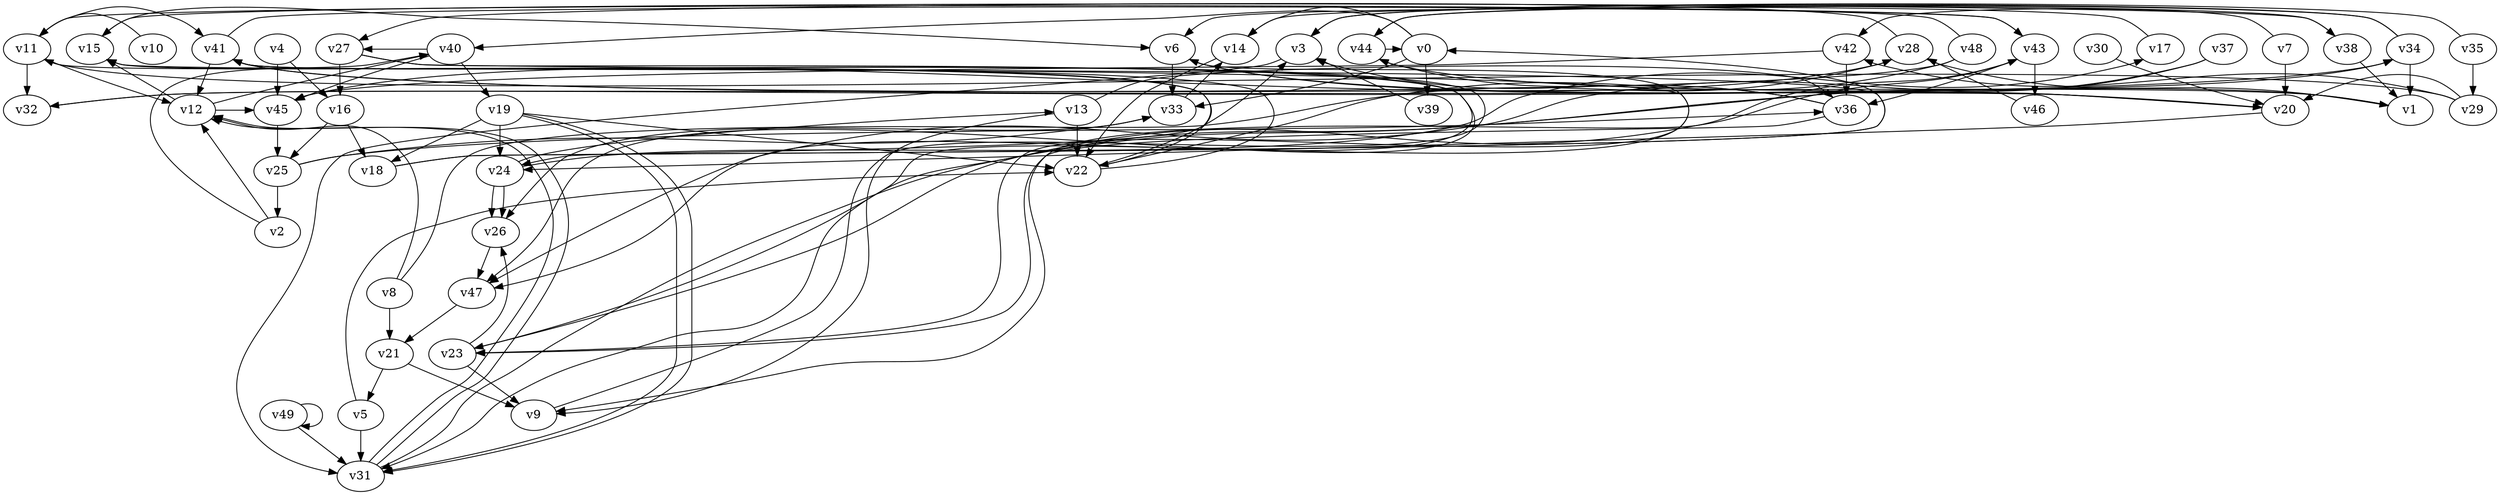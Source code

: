 // Benchmark game 63 - 50 vertices
digraph G {
    v0 [name="v0", player=1];
    v1 [name="v1", player=0];
    v2 [name="v2", player=1];
    v3 [name="v3", player=0];
    v4 [name="v4", player=1];
    v5 [name="v5", player=1, target=1];
    v6 [name="v6", player=0];
    v7 [name="v7", player=1];
    v8 [name="v8", player=1];
    v9 [name="v9", player=1];
    v10 [name="v10", player=0];
    v11 [name="v11", player=0, target=1];
    v12 [name="v12", player=0];
    v13 [name="v13", player=0];
    v14 [name="v14", player=0];
    v15 [name="v15", player=0];
    v16 [name="v16", player=1];
    v17 [name="v17", player=1];
    v18 [name="v18", player=1];
    v19 [name="v19", player=0];
    v20 [name="v20", player=1];
    v21 [name="v21", player=1, target=1];
    v22 [name="v22", player=1, target=1];
    v23 [name="v23", player=0];
    v24 [name="v24", player=1];
    v25 [name="v25", player=1];
    v26 [name="v26", player=0];
    v27 [name="v27", player=0];
    v28 [name="v28", player=0];
    v29 [name="v29", player=0];
    v30 [name="v30", player=1];
    v31 [name="v31", player=0, target=1];
    v32 [name="v32", player=1];
    v33 [name="v33", player=1];
    v34 [name="v34", player=0];
    v35 [name="v35", player=1];
    v36 [name="v36", player=1];
    v37 [name="v37", player=1];
    v38 [name="v38", player=1];
    v39 [name="v39", player=1, target=1];
    v40 [name="v40", player=0];
    v41 [name="v41", player=1];
    v42 [name="v42", player=1];
    v43 [name="v43", player=0];
    v44 [name="v44", player=1];
    v45 [name="v45", player=1];
    v46 [name="v46", player=1];
    v47 [name="v47", player=0];
    v48 [name="v48", player=0, target=1];
    v49 [name="v49", player=1, target=1];

    v0 -> v14 [constraint="time == 9"];
    v1 -> v6 [constraint="time <= 7"];
    v2 -> v40 [constraint="time == 19"];
    v3 -> v31 [constraint="time % 5 == 1"];
    v4 -> v16 [constraint="time <= 20"];
    v5 -> v22 [constraint="time == 14"];
    v6 -> v23 [constraint="time >= 3"];
    v7 -> v20;
    v8 -> v12 [constraint="time % 6 == 5"];
    v9 -> v41 [constraint="time % 6 == 4"];
    v10 -> v11 [constraint="time == 2"];
    v11 -> v12;
    v12 -> v45 [constraint="time % 5 == 2"];
    v13 -> v9 [constraint="time >= 9"];
    v14 -> v22 [constraint="time == 12"];
    v15 -> v6 [constraint="time >= 12"];
    v16 -> v18 [constraint="time % 2 == 1"];
    v17 -> v14 [constraint="time == 1"];
    v18 -> v15 [constraint="time % 4 == 0"];
    v19 -> v31;
    v20 -> v44 [constraint="(time % 2 == 1) || (time % 5 == 0)"];
    v21 -> v9;
    v22 -> v15 [constraint="(time >= 8) && (time <= 22)"];
    v23 -> v26 [constraint="time % 6 == 1"];
    v24 -> v26;
    v25 -> v33 [constraint="time % 6 == 3"];
    v26 -> v47;
    v27 -> v23 [constraint="time >= 5"];
    v28 -> v27 [constraint="time == 7"];
    v29 -> v20 [constraint="time % 2 == 0"];
    v30 -> v20 [constraint="time <= 12"];
    v31 -> v34 [constraint="time % 2 == 1"];
    v32 -> v34 [constraint="time == 19"];
    v33 -> v14 [constraint="time >= 12"];
    v34 -> v44 [constraint="time % 6 == 1"];
    v35 -> v29;
    v36 -> v3 [constraint="time == 14"];
    v37 -> v31 [constraint="time % 2 == 0"];
    v38 -> v1 [constraint="time % 6 == 5"];
    v39 -> v3 [constraint="time <= 20"];
    v40 -> v45;
    v41 -> v43 [constraint="time == 8"];
    v42 -> v36;
    v43 -> v46;
    v44 -> v38 [constraint="time == 4"];
    v45 -> v25;
    v46 -> v28 [constraint="time == 9"];
    v47 -> v21;
    v48 -> v32 [constraint="time <= 9"];
    v49 -> v49 [constraint="time % 6 == 2"];
    v0 -> v39;
    v48 -> v22 [constraint="time % 2 == 0"];
    v33 -> v26 [constraint="time >= 12"];
    v12 -> v15 [constraint="(time >= 3) && (time <= 17)"];
    v1 -> v41 [constraint="time <= 8"];
    v21 -> v5;
    v25 -> v36 [constraint="time >= 11"];
    v24 -> v26 [constraint="time == 15"];
    v8 -> v21;
    v19 -> v22;
    v27 -> v16 [constraint="time == 5"];
    v16 -> v25;
    v22 -> v41 [constraint="time % 4 == 3"];
    v48 -> v6 [constraint="time % 2 == 0"];
    v35 -> v3 [constraint="time % 2 == 0"];
    v0 -> v33;
    v20 -> v24 [constraint="time == 18"];
    v36 -> v23 [constraint="time <= 10"];
    v12 -> v40 [constraint="time % 3 == 2"];
    v13 -> v22;
    v43 -> v9 [constraint="time % 6 == 1"];
    v28 -> v45 [constraint="time >= 13"];
    v11 -> v32;
    v28 -> v1 [constraint="time % 6 == 0"];
    v19 -> v18;
    v43 -> v11 [constraint="time % 3 == 0"];
    v31 -> v12 [constraint="time % 6 == 2"];
    v29 -> v42 [constraint="time % 5 == 3"];
    v7 -> v42 [constraint="time % 4 == 1"];
    v23 -> v9;
    v31 -> v12 [constraint="time >= 1"];
    v22 -> v3 [constraint="time <= 20"];
    v42 -> v45 [constraint="time >= 10"];
    v6 -> v33;
    v41 -> v20 [constraint="time <= 23"];
    v36 -> v44 [constraint="time % 5 == 4"];
    v41 -> v12;
    v8 -> v28 [constraint="time >= 5"];
    v40 -> v27 [constraint="time == 12"];
    v5 -> v31;
    v6 -> v20 [constraint="time % 6 == 3"];
    v19 -> v31 [constraint="(time >= 1) && (time <= 23)"];
    v2 -> v12 [constraint="time <= 14"];
    v37 -> v47 [constraint="time <= 22"];
    v11 -> v41 [constraint="time == 1"];
    v34 -> v1;
    v19 -> v24;
    v34 -> v3 [constraint="time >= 11"];
    v27 -> v47 [constraint="time % 3 == 2"];
    v23 -> v43 [constraint="time % 3 == 0"];
    v29 -> v11 [constraint="time <= 15"];
    v4 -> v45;
    v13 -> v36 [constraint="time % 2 == 0"];
    v24 -> v13 [constraint="time <= 8"];
    v18 -> v0 [constraint="time <= 15"];
    v11 -> v24 [constraint="time >= 6"];
    v25 -> v2;
    v38 -> v15 [constraint="time % 4 == 3"];
    v43 -> v36 [constraint="time >= 15"];
    v40 -> v19;
    v41 -> v47 [constraint="time <= 18"];
    v44 -> v0 [constraint="time == 13"];
    v24 -> v17 [constraint="time >= 4"];
    v49 -> v31;
    v0 -> v40 [constraint="time % 2 == 1"];
}

